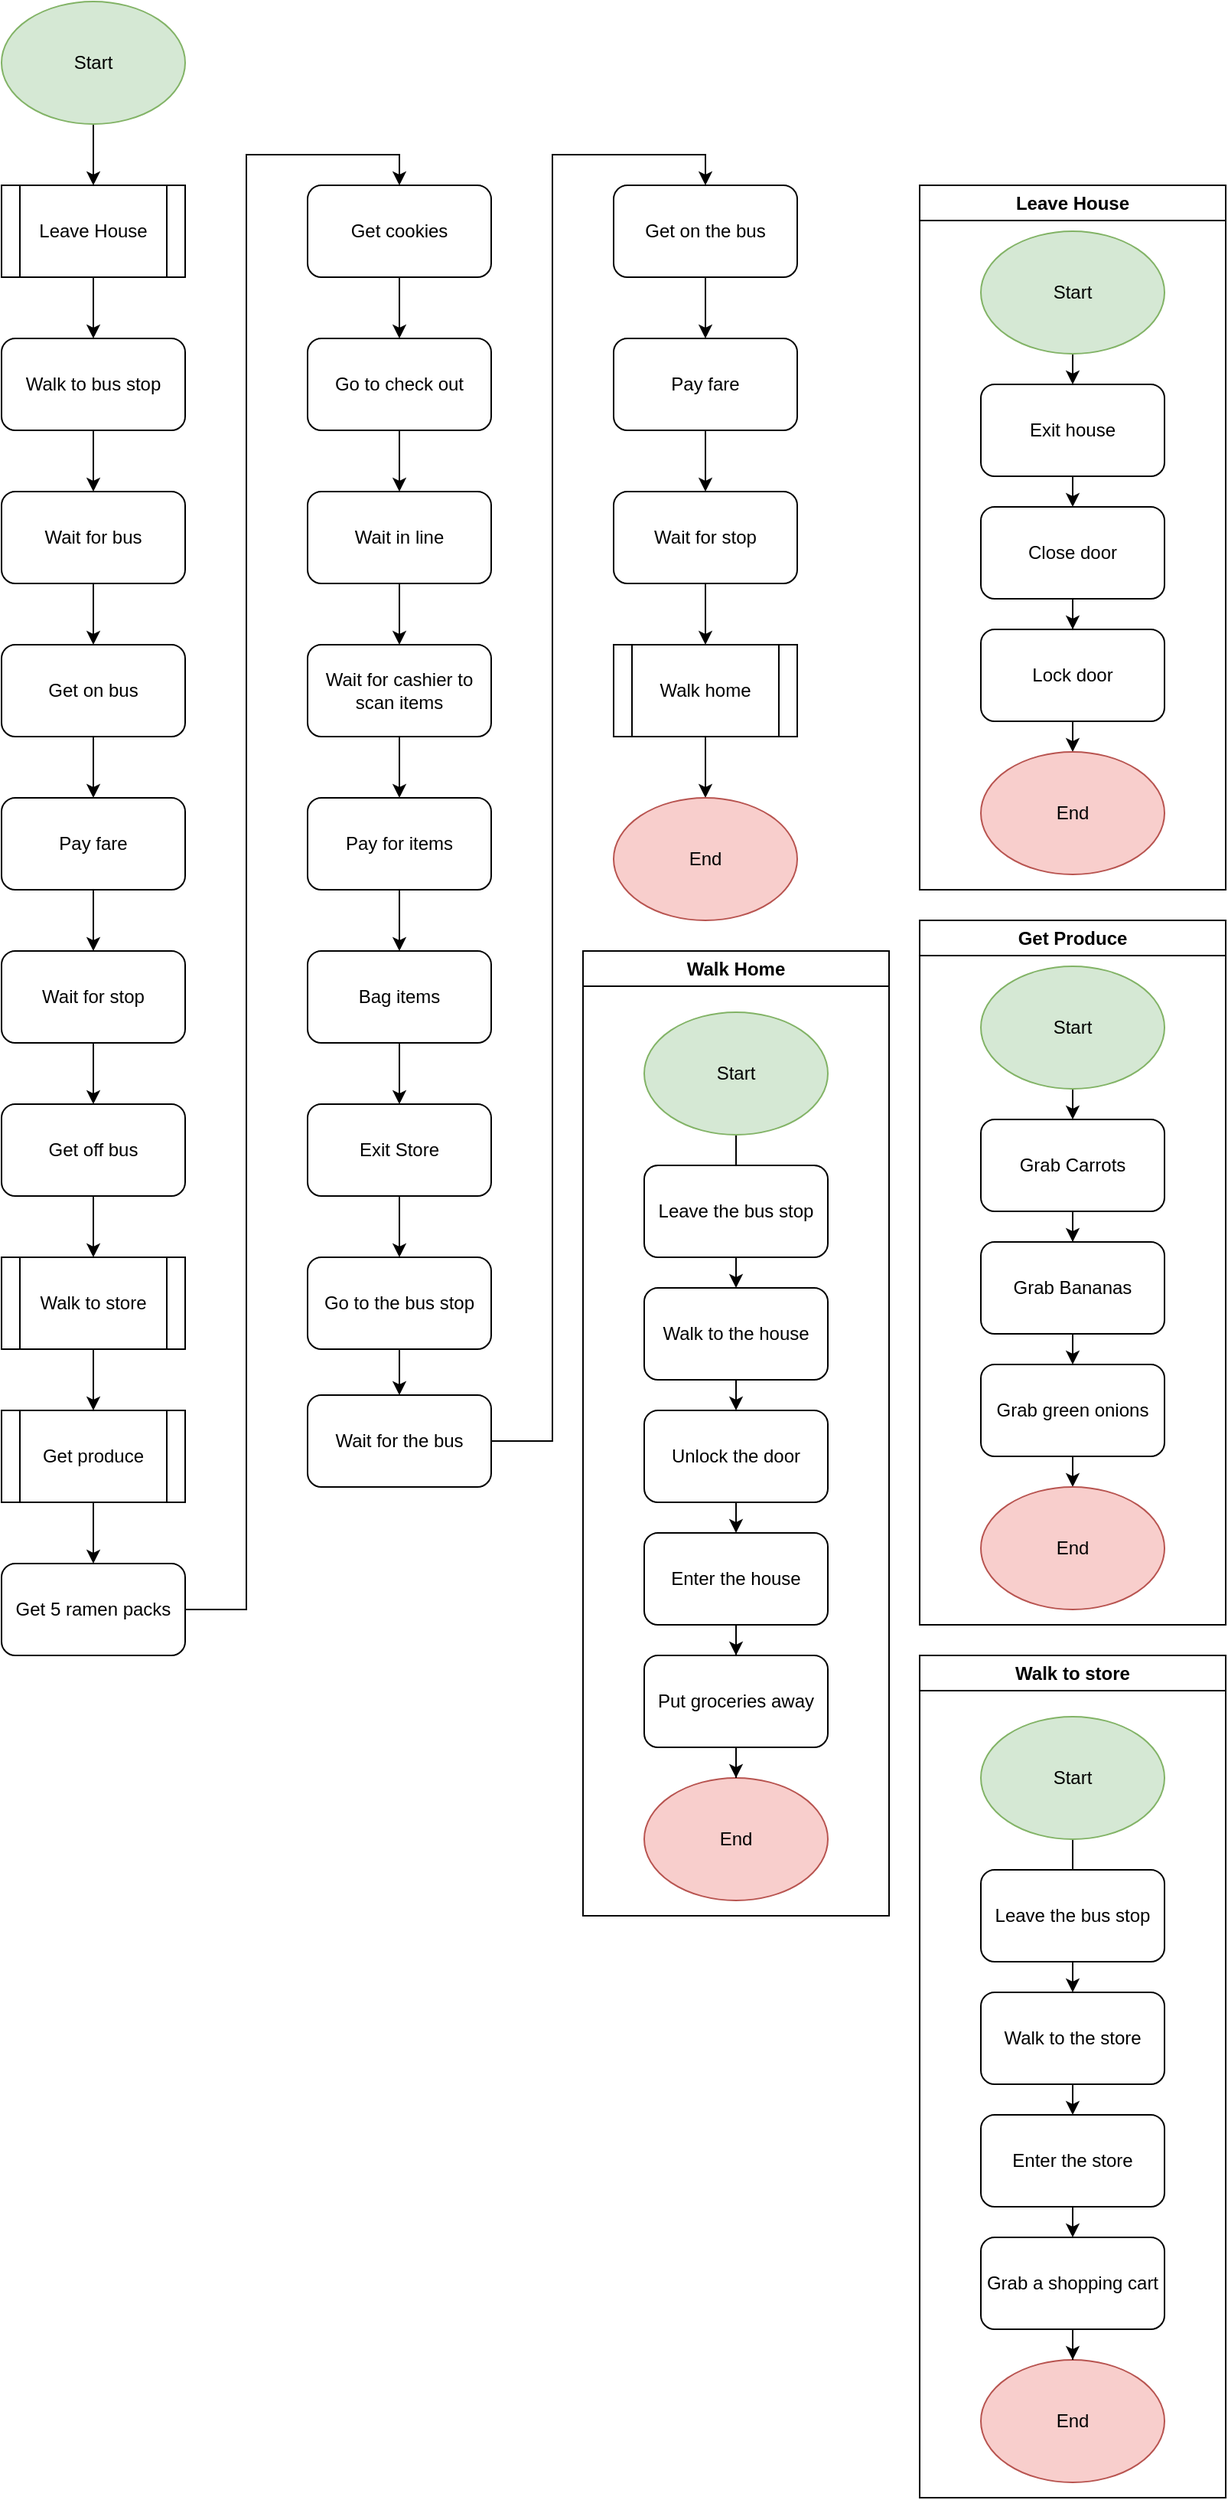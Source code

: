 <mxfile version="24.7.8">
  <diagram name="Page-1" id="khPCjBVJ-7Et0EiRvyvZ">
    <mxGraphModel dx="2963" dy="1580" grid="1" gridSize="10" guides="1" tooltips="1" connect="1" arrows="1" fold="1" page="1" pageScale="1" pageWidth="850" pageHeight="1100" math="0" shadow="0">
      <root>
        <mxCell id="0" />
        <mxCell id="1" parent="0" />
        <mxCell id="ouQW3pGmZeGJbq3zhIi6-48" style="edgeStyle=orthogonalEdgeStyle;rounded=0;orthogonalLoop=1;jettySize=auto;html=1;exitX=0.5;exitY=1;exitDx=0;exitDy=0;entryX=0.5;entryY=0;entryDx=0;entryDy=0;" edge="1" parent="1" source="ouQW3pGmZeGJbq3zhIi6-1" target="ouQW3pGmZeGJbq3zhIi6-2">
          <mxGeometry relative="1" as="geometry" />
        </mxCell>
        <mxCell id="ouQW3pGmZeGJbq3zhIi6-1" value="Start" style="ellipse;whiteSpace=wrap;html=1;fillColor=#d5e8d4;strokeColor=#82b366;" vertex="1" parent="1">
          <mxGeometry width="120" height="80" as="geometry" />
        </mxCell>
        <mxCell id="ouQW3pGmZeGJbq3zhIi6-49" value="" style="edgeStyle=orthogonalEdgeStyle;rounded=0;orthogonalLoop=1;jettySize=auto;html=1;" edge="1" parent="1" source="ouQW3pGmZeGJbq3zhIi6-2" target="ouQW3pGmZeGJbq3zhIi6-3">
          <mxGeometry relative="1" as="geometry" />
        </mxCell>
        <mxCell id="ouQW3pGmZeGJbq3zhIi6-2" value="Leave House" style="shape=process;whiteSpace=wrap;html=1;backgroundOutline=1;" vertex="1" parent="1">
          <mxGeometry y="120" width="120" height="60" as="geometry" />
        </mxCell>
        <mxCell id="ouQW3pGmZeGJbq3zhIi6-50" value="" style="edgeStyle=orthogonalEdgeStyle;rounded=0;orthogonalLoop=1;jettySize=auto;html=1;" edge="1" parent="1" source="ouQW3pGmZeGJbq3zhIi6-3" target="ouQW3pGmZeGJbq3zhIi6-4">
          <mxGeometry relative="1" as="geometry" />
        </mxCell>
        <mxCell id="ouQW3pGmZeGJbq3zhIi6-3" value="Walk to bus stop" style="rounded=1;whiteSpace=wrap;html=1;" vertex="1" parent="1">
          <mxGeometry y="220" width="120" height="60" as="geometry" />
        </mxCell>
        <mxCell id="ouQW3pGmZeGJbq3zhIi6-51" value="" style="edgeStyle=orthogonalEdgeStyle;rounded=0;orthogonalLoop=1;jettySize=auto;html=1;" edge="1" parent="1" source="ouQW3pGmZeGJbq3zhIi6-4" target="ouQW3pGmZeGJbq3zhIi6-5">
          <mxGeometry relative="1" as="geometry" />
        </mxCell>
        <mxCell id="ouQW3pGmZeGJbq3zhIi6-4" value="Wait for bus" style="rounded=1;whiteSpace=wrap;html=1;" vertex="1" parent="1">
          <mxGeometry y="320" width="120" height="60" as="geometry" />
        </mxCell>
        <mxCell id="ouQW3pGmZeGJbq3zhIi6-52" value="" style="edgeStyle=orthogonalEdgeStyle;rounded=0;orthogonalLoop=1;jettySize=auto;html=1;" edge="1" parent="1" source="ouQW3pGmZeGJbq3zhIi6-5" target="ouQW3pGmZeGJbq3zhIi6-6">
          <mxGeometry relative="1" as="geometry" />
        </mxCell>
        <mxCell id="ouQW3pGmZeGJbq3zhIi6-5" value="Get on bus" style="rounded=1;whiteSpace=wrap;html=1;" vertex="1" parent="1">
          <mxGeometry y="420" width="120" height="60" as="geometry" />
        </mxCell>
        <mxCell id="ouQW3pGmZeGJbq3zhIi6-53" value="" style="edgeStyle=orthogonalEdgeStyle;rounded=0;orthogonalLoop=1;jettySize=auto;html=1;" edge="1" parent="1" source="ouQW3pGmZeGJbq3zhIi6-6" target="ouQW3pGmZeGJbq3zhIi6-7">
          <mxGeometry relative="1" as="geometry" />
        </mxCell>
        <mxCell id="ouQW3pGmZeGJbq3zhIi6-6" value="Pay fare" style="rounded=1;whiteSpace=wrap;html=1;" vertex="1" parent="1">
          <mxGeometry y="520" width="120" height="60" as="geometry" />
        </mxCell>
        <mxCell id="ouQW3pGmZeGJbq3zhIi6-54" value="" style="edgeStyle=orthogonalEdgeStyle;rounded=0;orthogonalLoop=1;jettySize=auto;html=1;" edge="1" parent="1" source="ouQW3pGmZeGJbq3zhIi6-7" target="ouQW3pGmZeGJbq3zhIi6-8">
          <mxGeometry relative="1" as="geometry" />
        </mxCell>
        <mxCell id="ouQW3pGmZeGJbq3zhIi6-7" value="Wait for stop" style="rounded=1;whiteSpace=wrap;html=1;" vertex="1" parent="1">
          <mxGeometry y="620" width="120" height="60" as="geometry" />
        </mxCell>
        <mxCell id="ouQW3pGmZeGJbq3zhIi6-75" value="" style="edgeStyle=orthogonalEdgeStyle;rounded=0;orthogonalLoop=1;jettySize=auto;html=1;" edge="1" parent="1" source="ouQW3pGmZeGJbq3zhIi6-8" target="ouQW3pGmZeGJbq3zhIi6-72">
          <mxGeometry relative="1" as="geometry" />
        </mxCell>
        <mxCell id="ouQW3pGmZeGJbq3zhIi6-8" value="Get off bus" style="rounded=1;whiteSpace=wrap;html=1;" vertex="1" parent="1">
          <mxGeometry y="720" width="120" height="60" as="geometry" />
        </mxCell>
        <mxCell id="ouQW3pGmZeGJbq3zhIi6-76" value="" style="edgeStyle=orthogonalEdgeStyle;rounded=0;orthogonalLoop=1;jettySize=auto;html=1;" edge="1" parent="1" source="ouQW3pGmZeGJbq3zhIi6-11" target="ouQW3pGmZeGJbq3zhIi6-12">
          <mxGeometry relative="1" as="geometry" />
        </mxCell>
        <mxCell id="ouQW3pGmZeGJbq3zhIi6-11" value="Get produce" style="shape=process;whiteSpace=wrap;html=1;backgroundOutline=1;" vertex="1" parent="1">
          <mxGeometry y="920" width="120" height="60" as="geometry" />
        </mxCell>
        <mxCell id="ouQW3pGmZeGJbq3zhIi6-77" style="edgeStyle=orthogonalEdgeStyle;rounded=0;orthogonalLoop=1;jettySize=auto;html=1;exitX=1;exitY=0.5;exitDx=0;exitDy=0;entryX=0.5;entryY=0;entryDx=0;entryDy=0;" edge="1" parent="1" source="ouQW3pGmZeGJbq3zhIi6-12" target="ouQW3pGmZeGJbq3zhIi6-13">
          <mxGeometry relative="1" as="geometry" />
        </mxCell>
        <mxCell id="ouQW3pGmZeGJbq3zhIi6-12" value="Get 5 ramen packs" style="rounded=1;whiteSpace=wrap;html=1;" vertex="1" parent="1">
          <mxGeometry y="1020" width="120" height="60" as="geometry" />
        </mxCell>
        <mxCell id="ouQW3pGmZeGJbq3zhIi6-60" value="" style="edgeStyle=orthogonalEdgeStyle;rounded=0;orthogonalLoop=1;jettySize=auto;html=1;" edge="1" parent="1" source="ouQW3pGmZeGJbq3zhIi6-13" target="ouQW3pGmZeGJbq3zhIi6-14">
          <mxGeometry relative="1" as="geometry" />
        </mxCell>
        <mxCell id="ouQW3pGmZeGJbq3zhIi6-13" value="Get cookies" style="rounded=1;whiteSpace=wrap;html=1;" vertex="1" parent="1">
          <mxGeometry x="200" y="120" width="120" height="60" as="geometry" />
        </mxCell>
        <mxCell id="ouQW3pGmZeGJbq3zhIi6-61" value="" style="edgeStyle=orthogonalEdgeStyle;rounded=0;orthogonalLoop=1;jettySize=auto;html=1;" edge="1" parent="1" source="ouQW3pGmZeGJbq3zhIi6-14" target="ouQW3pGmZeGJbq3zhIi6-15">
          <mxGeometry relative="1" as="geometry" />
        </mxCell>
        <mxCell id="ouQW3pGmZeGJbq3zhIi6-14" value="Go to check out" style="rounded=1;whiteSpace=wrap;html=1;" vertex="1" parent="1">
          <mxGeometry x="200" y="220" width="120" height="60" as="geometry" />
        </mxCell>
        <mxCell id="ouQW3pGmZeGJbq3zhIi6-62" value="" style="edgeStyle=orthogonalEdgeStyle;rounded=0;orthogonalLoop=1;jettySize=auto;html=1;" edge="1" parent="1" source="ouQW3pGmZeGJbq3zhIi6-15" target="ouQW3pGmZeGJbq3zhIi6-16">
          <mxGeometry relative="1" as="geometry" />
        </mxCell>
        <mxCell id="ouQW3pGmZeGJbq3zhIi6-15" value="Wait in line" style="rounded=1;whiteSpace=wrap;html=1;" vertex="1" parent="1">
          <mxGeometry x="200" y="320" width="120" height="60" as="geometry" />
        </mxCell>
        <mxCell id="ouQW3pGmZeGJbq3zhIi6-63" value="" style="edgeStyle=orthogonalEdgeStyle;rounded=0;orthogonalLoop=1;jettySize=auto;html=1;" edge="1" parent="1" source="ouQW3pGmZeGJbq3zhIi6-16" target="ouQW3pGmZeGJbq3zhIi6-17">
          <mxGeometry relative="1" as="geometry" />
        </mxCell>
        <mxCell id="ouQW3pGmZeGJbq3zhIi6-16" value="Wait for cashier to scan items" style="rounded=1;whiteSpace=wrap;html=1;" vertex="1" parent="1">
          <mxGeometry x="200" y="420" width="120" height="60" as="geometry" />
        </mxCell>
        <mxCell id="ouQW3pGmZeGJbq3zhIi6-64" value="" style="edgeStyle=orthogonalEdgeStyle;rounded=0;orthogonalLoop=1;jettySize=auto;html=1;" edge="1" parent="1" source="ouQW3pGmZeGJbq3zhIi6-17" target="ouQW3pGmZeGJbq3zhIi6-18">
          <mxGeometry relative="1" as="geometry" />
        </mxCell>
        <mxCell id="ouQW3pGmZeGJbq3zhIi6-17" value="Pay for items" style="rounded=1;whiteSpace=wrap;html=1;" vertex="1" parent="1">
          <mxGeometry x="200" y="520" width="120" height="60" as="geometry" />
        </mxCell>
        <mxCell id="ouQW3pGmZeGJbq3zhIi6-65" value="" style="edgeStyle=orthogonalEdgeStyle;rounded=0;orthogonalLoop=1;jettySize=auto;html=1;" edge="1" parent="1" source="ouQW3pGmZeGJbq3zhIi6-18" target="ouQW3pGmZeGJbq3zhIi6-19">
          <mxGeometry relative="1" as="geometry" />
        </mxCell>
        <mxCell id="ouQW3pGmZeGJbq3zhIi6-18" value="Bag items" style="rounded=1;whiteSpace=wrap;html=1;" vertex="1" parent="1">
          <mxGeometry x="200" y="620" width="120" height="60" as="geometry" />
        </mxCell>
        <mxCell id="ouQW3pGmZeGJbq3zhIi6-66" value="" style="edgeStyle=orthogonalEdgeStyle;rounded=0;orthogonalLoop=1;jettySize=auto;html=1;" edge="1" parent="1" source="ouQW3pGmZeGJbq3zhIi6-19" target="ouQW3pGmZeGJbq3zhIi6-20">
          <mxGeometry relative="1" as="geometry" />
        </mxCell>
        <mxCell id="ouQW3pGmZeGJbq3zhIi6-19" value="Exit Store" style="rounded=1;whiteSpace=wrap;html=1;" vertex="1" parent="1">
          <mxGeometry x="200" y="720" width="120" height="60" as="geometry" />
        </mxCell>
        <mxCell id="ouQW3pGmZeGJbq3zhIi6-67" value="" style="edgeStyle=orthogonalEdgeStyle;rounded=0;orthogonalLoop=1;jettySize=auto;html=1;" edge="1" parent="1" source="ouQW3pGmZeGJbq3zhIi6-20" target="ouQW3pGmZeGJbq3zhIi6-21">
          <mxGeometry relative="1" as="geometry" />
        </mxCell>
        <mxCell id="ouQW3pGmZeGJbq3zhIi6-20" value="Go to the bus stop" style="rounded=1;whiteSpace=wrap;html=1;" vertex="1" parent="1">
          <mxGeometry x="200" y="820" width="120" height="60" as="geometry" />
        </mxCell>
        <mxCell id="ouQW3pGmZeGJbq3zhIi6-68" style="edgeStyle=orthogonalEdgeStyle;rounded=0;orthogonalLoop=1;jettySize=auto;html=1;exitX=1;exitY=0.5;exitDx=0;exitDy=0;entryX=0.5;entryY=0;entryDx=0;entryDy=0;" edge="1" parent="1" source="ouQW3pGmZeGJbq3zhIi6-21" target="ouQW3pGmZeGJbq3zhIi6-22">
          <mxGeometry relative="1" as="geometry" />
        </mxCell>
        <mxCell id="ouQW3pGmZeGJbq3zhIi6-21" value="Wait for the bus" style="rounded=1;whiteSpace=wrap;html=1;" vertex="1" parent="1">
          <mxGeometry x="200" y="910" width="120" height="60" as="geometry" />
        </mxCell>
        <mxCell id="ouQW3pGmZeGJbq3zhIi6-69" value="" style="edgeStyle=orthogonalEdgeStyle;rounded=0;orthogonalLoop=1;jettySize=auto;html=1;" edge="1" parent="1" source="ouQW3pGmZeGJbq3zhIi6-22" target="ouQW3pGmZeGJbq3zhIi6-23">
          <mxGeometry relative="1" as="geometry" />
        </mxCell>
        <mxCell id="ouQW3pGmZeGJbq3zhIi6-22" value="Get on the bus" style="rounded=1;whiteSpace=wrap;html=1;" vertex="1" parent="1">
          <mxGeometry x="400" y="120" width="120" height="60" as="geometry" />
        </mxCell>
        <mxCell id="ouQW3pGmZeGJbq3zhIi6-70" value="" style="edgeStyle=orthogonalEdgeStyle;rounded=0;orthogonalLoop=1;jettySize=auto;html=1;" edge="1" parent="1" source="ouQW3pGmZeGJbq3zhIi6-23" target="ouQW3pGmZeGJbq3zhIi6-24">
          <mxGeometry relative="1" as="geometry" />
        </mxCell>
        <mxCell id="ouQW3pGmZeGJbq3zhIi6-23" value="Pay fare" style="rounded=1;whiteSpace=wrap;html=1;" vertex="1" parent="1">
          <mxGeometry x="400" y="220" width="120" height="60" as="geometry" />
        </mxCell>
        <mxCell id="ouQW3pGmZeGJbq3zhIi6-71" value="" style="edgeStyle=orthogonalEdgeStyle;rounded=0;orthogonalLoop=1;jettySize=auto;html=1;" edge="1" parent="1" source="ouQW3pGmZeGJbq3zhIi6-24" target="ouQW3pGmZeGJbq3zhIi6-26">
          <mxGeometry relative="1" as="geometry" />
        </mxCell>
        <mxCell id="ouQW3pGmZeGJbq3zhIi6-24" value="Wait for stop" style="rounded=1;whiteSpace=wrap;html=1;" vertex="1" parent="1">
          <mxGeometry x="400" y="320" width="120" height="60" as="geometry" />
        </mxCell>
        <mxCell id="ouQW3pGmZeGJbq3zhIi6-87" value="" style="edgeStyle=orthogonalEdgeStyle;rounded=0;orthogonalLoop=1;jettySize=auto;html=1;" edge="1" parent="1" source="ouQW3pGmZeGJbq3zhIi6-26" target="ouQW3pGmZeGJbq3zhIi6-86">
          <mxGeometry relative="1" as="geometry" />
        </mxCell>
        <mxCell id="ouQW3pGmZeGJbq3zhIi6-26" value="Walk home" style="shape=process;whiteSpace=wrap;html=1;backgroundOutline=1;" vertex="1" parent="1">
          <mxGeometry x="400" y="420" width="120" height="60" as="geometry" />
        </mxCell>
        <mxCell id="ouQW3pGmZeGJbq3zhIi6-27" value="Leave House" style="swimlane;whiteSpace=wrap;html=1;" vertex="1" parent="1">
          <mxGeometry x="600" y="120" width="200" height="460" as="geometry" />
        </mxCell>
        <mxCell id="ouQW3pGmZeGJbq3zhIi6-40" style="edgeStyle=orthogonalEdgeStyle;rounded=0;orthogonalLoop=1;jettySize=auto;html=1;exitX=0.5;exitY=1;exitDx=0;exitDy=0;entryX=0.5;entryY=0;entryDx=0;entryDy=0;" edge="1" parent="ouQW3pGmZeGJbq3zhIi6-27" source="ouQW3pGmZeGJbq3zhIi6-28" target="ouQW3pGmZeGJbq3zhIi6-29">
          <mxGeometry relative="1" as="geometry" />
        </mxCell>
        <mxCell id="ouQW3pGmZeGJbq3zhIi6-28" value="Start" style="ellipse;whiteSpace=wrap;html=1;fillColor=#d5e8d4;strokeColor=#82b366;" vertex="1" parent="ouQW3pGmZeGJbq3zhIi6-27">
          <mxGeometry x="40" y="30" width="120" height="80" as="geometry" />
        </mxCell>
        <mxCell id="ouQW3pGmZeGJbq3zhIi6-41" style="edgeStyle=orthogonalEdgeStyle;rounded=0;orthogonalLoop=1;jettySize=auto;html=1;exitX=0.5;exitY=1;exitDx=0;exitDy=0;entryX=0.5;entryY=0;entryDx=0;entryDy=0;" edge="1" parent="ouQW3pGmZeGJbq3zhIi6-27" source="ouQW3pGmZeGJbq3zhIi6-29" target="ouQW3pGmZeGJbq3zhIi6-30">
          <mxGeometry relative="1" as="geometry" />
        </mxCell>
        <mxCell id="ouQW3pGmZeGJbq3zhIi6-29" value="Exit house" style="rounded=1;whiteSpace=wrap;html=1;" vertex="1" parent="ouQW3pGmZeGJbq3zhIi6-27">
          <mxGeometry x="40" y="130" width="120" height="60" as="geometry" />
        </mxCell>
        <mxCell id="ouQW3pGmZeGJbq3zhIi6-42" style="edgeStyle=orthogonalEdgeStyle;rounded=0;orthogonalLoop=1;jettySize=auto;html=1;exitX=0.5;exitY=1;exitDx=0;exitDy=0;" edge="1" parent="ouQW3pGmZeGJbq3zhIi6-27" source="ouQW3pGmZeGJbq3zhIi6-30" target="ouQW3pGmZeGJbq3zhIi6-31">
          <mxGeometry relative="1" as="geometry" />
        </mxCell>
        <mxCell id="ouQW3pGmZeGJbq3zhIi6-30" value="Close door" style="rounded=1;whiteSpace=wrap;html=1;" vertex="1" parent="ouQW3pGmZeGJbq3zhIi6-27">
          <mxGeometry x="40" y="210" width="120" height="60" as="geometry" />
        </mxCell>
        <mxCell id="ouQW3pGmZeGJbq3zhIi6-43" style="edgeStyle=orthogonalEdgeStyle;rounded=0;orthogonalLoop=1;jettySize=auto;html=1;exitX=0.5;exitY=1;exitDx=0;exitDy=0;entryX=0.5;entryY=0;entryDx=0;entryDy=0;" edge="1" parent="ouQW3pGmZeGJbq3zhIi6-27" source="ouQW3pGmZeGJbq3zhIi6-31" target="ouQW3pGmZeGJbq3zhIi6-33">
          <mxGeometry relative="1" as="geometry" />
        </mxCell>
        <mxCell id="ouQW3pGmZeGJbq3zhIi6-31" value="Lock door" style="rounded=1;whiteSpace=wrap;html=1;" vertex="1" parent="ouQW3pGmZeGJbq3zhIi6-27">
          <mxGeometry x="40" y="290" width="120" height="60" as="geometry" />
        </mxCell>
        <mxCell id="ouQW3pGmZeGJbq3zhIi6-33" value="End" style="ellipse;whiteSpace=wrap;html=1;fillColor=#f8cecc;strokeColor=#b85450;" vertex="1" parent="ouQW3pGmZeGJbq3zhIi6-27">
          <mxGeometry x="40" y="370" width="120" height="80" as="geometry" />
        </mxCell>
        <mxCell id="ouQW3pGmZeGJbq3zhIi6-34" value="Get Produce" style="swimlane;whiteSpace=wrap;html=1;" vertex="1" parent="1">
          <mxGeometry x="600" y="600" width="200" height="460" as="geometry" />
        </mxCell>
        <mxCell id="ouQW3pGmZeGJbq3zhIi6-44" style="edgeStyle=orthogonalEdgeStyle;rounded=0;orthogonalLoop=1;jettySize=auto;html=1;exitX=0.5;exitY=1;exitDx=0;exitDy=0;entryX=0.5;entryY=0;entryDx=0;entryDy=0;" edge="1" parent="ouQW3pGmZeGJbq3zhIi6-34" source="ouQW3pGmZeGJbq3zhIi6-35" target="ouQW3pGmZeGJbq3zhIi6-36">
          <mxGeometry relative="1" as="geometry" />
        </mxCell>
        <mxCell id="ouQW3pGmZeGJbq3zhIi6-35" value="Start" style="ellipse;whiteSpace=wrap;html=1;fillColor=#d5e8d4;strokeColor=#82b366;" vertex="1" parent="ouQW3pGmZeGJbq3zhIi6-34">
          <mxGeometry x="40" y="30" width="120" height="80" as="geometry" />
        </mxCell>
        <mxCell id="ouQW3pGmZeGJbq3zhIi6-45" style="edgeStyle=orthogonalEdgeStyle;rounded=0;orthogonalLoop=1;jettySize=auto;html=1;exitX=0.5;exitY=1;exitDx=0;exitDy=0;" edge="1" parent="ouQW3pGmZeGJbq3zhIi6-34" source="ouQW3pGmZeGJbq3zhIi6-36" target="ouQW3pGmZeGJbq3zhIi6-37">
          <mxGeometry relative="1" as="geometry" />
        </mxCell>
        <mxCell id="ouQW3pGmZeGJbq3zhIi6-36" value="Grab Carrots" style="rounded=1;whiteSpace=wrap;html=1;" vertex="1" parent="ouQW3pGmZeGJbq3zhIi6-34">
          <mxGeometry x="40" y="130" width="120" height="60" as="geometry" />
        </mxCell>
        <mxCell id="ouQW3pGmZeGJbq3zhIi6-46" style="edgeStyle=orthogonalEdgeStyle;rounded=0;orthogonalLoop=1;jettySize=auto;html=1;exitX=0.5;exitY=1;exitDx=0;exitDy=0;entryX=0.5;entryY=0;entryDx=0;entryDy=0;" edge="1" parent="ouQW3pGmZeGJbq3zhIi6-34" source="ouQW3pGmZeGJbq3zhIi6-37" target="ouQW3pGmZeGJbq3zhIi6-38">
          <mxGeometry relative="1" as="geometry" />
        </mxCell>
        <mxCell id="ouQW3pGmZeGJbq3zhIi6-37" value="Grab Bananas" style="rounded=1;whiteSpace=wrap;html=1;" vertex="1" parent="ouQW3pGmZeGJbq3zhIi6-34">
          <mxGeometry x="40" y="210" width="120" height="60" as="geometry" />
        </mxCell>
        <mxCell id="ouQW3pGmZeGJbq3zhIi6-47" style="edgeStyle=orthogonalEdgeStyle;rounded=0;orthogonalLoop=1;jettySize=auto;html=1;exitX=0.5;exitY=1;exitDx=0;exitDy=0;entryX=0.5;entryY=0;entryDx=0;entryDy=0;" edge="1" parent="ouQW3pGmZeGJbq3zhIi6-34" source="ouQW3pGmZeGJbq3zhIi6-38" target="ouQW3pGmZeGJbq3zhIi6-39">
          <mxGeometry relative="1" as="geometry" />
        </mxCell>
        <mxCell id="ouQW3pGmZeGJbq3zhIi6-38" value="Grab green onions" style="rounded=1;whiteSpace=wrap;html=1;" vertex="1" parent="ouQW3pGmZeGJbq3zhIi6-34">
          <mxGeometry x="40" y="290" width="120" height="60" as="geometry" />
        </mxCell>
        <mxCell id="ouQW3pGmZeGJbq3zhIi6-39" value="End" style="ellipse;whiteSpace=wrap;html=1;fillColor=#f8cecc;strokeColor=#b85450;" vertex="1" parent="ouQW3pGmZeGJbq3zhIi6-34">
          <mxGeometry x="40" y="370" width="120" height="80" as="geometry" />
        </mxCell>
        <mxCell id="ouQW3pGmZeGJbq3zhIi6-78" value="" style="edgeStyle=orthogonalEdgeStyle;rounded=0;orthogonalLoop=1;jettySize=auto;html=1;" edge="1" parent="1" source="ouQW3pGmZeGJbq3zhIi6-72" target="ouQW3pGmZeGJbq3zhIi6-11">
          <mxGeometry relative="1" as="geometry" />
        </mxCell>
        <mxCell id="ouQW3pGmZeGJbq3zhIi6-72" value="Walk to store" style="shape=process;whiteSpace=wrap;html=1;backgroundOutline=1;" vertex="1" parent="1">
          <mxGeometry y="820" width="120" height="60" as="geometry" />
        </mxCell>
        <mxCell id="ouQW3pGmZeGJbq3zhIi6-79" value="Walk to store" style="swimlane;whiteSpace=wrap;html=1;" vertex="1" parent="1">
          <mxGeometry x="600" y="1080" width="200" height="550" as="geometry" />
        </mxCell>
        <mxCell id="ouQW3pGmZeGJbq3zhIi6-95" value="" style="edgeStyle=orthogonalEdgeStyle;rounded=0;orthogonalLoop=1;jettySize=auto;html=1;" edge="1" parent="ouQW3pGmZeGJbq3zhIi6-79" source="ouQW3pGmZeGJbq3zhIi6-80" target="ouQW3pGmZeGJbq3zhIi6-85">
          <mxGeometry relative="1" as="geometry" />
        </mxCell>
        <mxCell id="ouQW3pGmZeGJbq3zhIi6-80" value="Start" style="ellipse;whiteSpace=wrap;html=1;fillColor=#d5e8d4;strokeColor=#82b366;" vertex="1" parent="ouQW3pGmZeGJbq3zhIi6-79">
          <mxGeometry x="40" y="40" width="120" height="80" as="geometry" />
        </mxCell>
        <mxCell id="ouQW3pGmZeGJbq3zhIi6-81" value="End" style="ellipse;whiteSpace=wrap;html=1;fillColor=#f8cecc;strokeColor=#b85450;" vertex="1" parent="ouQW3pGmZeGJbq3zhIi6-79">
          <mxGeometry x="40" y="460" width="120" height="80" as="geometry" />
        </mxCell>
        <mxCell id="ouQW3pGmZeGJbq3zhIi6-100" style="edgeStyle=orthogonalEdgeStyle;rounded=0;orthogonalLoop=1;jettySize=auto;html=1;exitX=0.5;exitY=1;exitDx=0;exitDy=0;entryX=0.5;entryY=0;entryDx=0;entryDy=0;" edge="1" parent="ouQW3pGmZeGJbq3zhIi6-79" source="ouQW3pGmZeGJbq3zhIi6-82" target="ouQW3pGmZeGJbq3zhIi6-83">
          <mxGeometry relative="1" as="geometry" />
        </mxCell>
        <mxCell id="ouQW3pGmZeGJbq3zhIi6-82" value="Enter the store" style="rounded=1;whiteSpace=wrap;html=1;" vertex="1" parent="ouQW3pGmZeGJbq3zhIi6-79">
          <mxGeometry x="40" y="300" width="120" height="60" as="geometry" />
        </mxCell>
        <mxCell id="ouQW3pGmZeGJbq3zhIi6-111" value="" style="edgeStyle=orthogonalEdgeStyle;rounded=0;orthogonalLoop=1;jettySize=auto;html=1;" edge="1" parent="ouQW3pGmZeGJbq3zhIi6-79" source="ouQW3pGmZeGJbq3zhIi6-83" target="ouQW3pGmZeGJbq3zhIi6-81">
          <mxGeometry relative="1" as="geometry" />
        </mxCell>
        <mxCell id="ouQW3pGmZeGJbq3zhIi6-83" value="Grab a shopping cart" style="rounded=1;whiteSpace=wrap;html=1;" vertex="1" parent="ouQW3pGmZeGJbq3zhIi6-79">
          <mxGeometry x="40" y="380" width="120" height="60" as="geometry" />
        </mxCell>
        <mxCell id="ouQW3pGmZeGJbq3zhIi6-84" value="Leave the bus stop" style="rounded=1;whiteSpace=wrap;html=1;" vertex="1" parent="ouQW3pGmZeGJbq3zhIi6-79">
          <mxGeometry x="40" y="140" width="120" height="60" as="geometry" />
        </mxCell>
        <mxCell id="ouQW3pGmZeGJbq3zhIi6-99" style="edgeStyle=orthogonalEdgeStyle;rounded=0;orthogonalLoop=1;jettySize=auto;html=1;exitX=0.5;exitY=1;exitDx=0;exitDy=0;entryX=0.5;entryY=0;entryDx=0;entryDy=0;" edge="1" parent="ouQW3pGmZeGJbq3zhIi6-79" source="ouQW3pGmZeGJbq3zhIi6-85" target="ouQW3pGmZeGJbq3zhIi6-82">
          <mxGeometry relative="1" as="geometry" />
        </mxCell>
        <mxCell id="ouQW3pGmZeGJbq3zhIi6-85" value="Walk to the store" style="rounded=1;whiteSpace=wrap;html=1;" vertex="1" parent="ouQW3pGmZeGJbq3zhIi6-79">
          <mxGeometry x="40" y="220" width="120" height="60" as="geometry" />
        </mxCell>
        <mxCell id="ouQW3pGmZeGJbq3zhIi6-86" value="End" style="ellipse;whiteSpace=wrap;html=1;fillColor=#f8cecc;strokeColor=#b85450;" vertex="1" parent="1">
          <mxGeometry x="400" y="520" width="120" height="80" as="geometry" />
        </mxCell>
        <mxCell id="ouQW3pGmZeGJbq3zhIi6-101" value="Walk Home" style="swimlane;whiteSpace=wrap;html=1;" vertex="1" parent="1">
          <mxGeometry x="380" y="620" width="200" height="630" as="geometry" />
        </mxCell>
        <mxCell id="ouQW3pGmZeGJbq3zhIi6-102" value="" style="edgeStyle=orthogonalEdgeStyle;rounded=0;orthogonalLoop=1;jettySize=auto;html=1;" edge="1" parent="ouQW3pGmZeGJbq3zhIi6-101" source="ouQW3pGmZeGJbq3zhIi6-103" target="ouQW3pGmZeGJbq3zhIi6-110">
          <mxGeometry relative="1" as="geometry" />
        </mxCell>
        <mxCell id="ouQW3pGmZeGJbq3zhIi6-103" value="Start" style="ellipse;whiteSpace=wrap;html=1;fillColor=#d5e8d4;strokeColor=#82b366;" vertex="1" parent="ouQW3pGmZeGJbq3zhIi6-101">
          <mxGeometry x="40" y="40" width="120" height="80" as="geometry" />
        </mxCell>
        <mxCell id="ouQW3pGmZeGJbq3zhIi6-105" style="edgeStyle=orthogonalEdgeStyle;rounded=0;orthogonalLoop=1;jettySize=auto;html=1;exitX=0.5;exitY=1;exitDx=0;exitDy=0;entryX=0.5;entryY=0;entryDx=0;entryDy=0;" edge="1" parent="ouQW3pGmZeGJbq3zhIi6-101" source="ouQW3pGmZeGJbq3zhIi6-106" target="ouQW3pGmZeGJbq3zhIi6-107">
          <mxGeometry relative="1" as="geometry" />
        </mxCell>
        <mxCell id="ouQW3pGmZeGJbq3zhIi6-106" value="Unlock the door" style="rounded=1;whiteSpace=wrap;html=1;" vertex="1" parent="ouQW3pGmZeGJbq3zhIi6-101">
          <mxGeometry x="40" y="300" width="120" height="60" as="geometry" />
        </mxCell>
        <mxCell id="ouQW3pGmZeGJbq3zhIi6-114" value="" style="edgeStyle=orthogonalEdgeStyle;rounded=0;orthogonalLoop=1;jettySize=auto;html=1;" edge="1" parent="ouQW3pGmZeGJbq3zhIi6-101" source="ouQW3pGmZeGJbq3zhIi6-107" target="ouQW3pGmZeGJbq3zhIi6-113">
          <mxGeometry relative="1" as="geometry" />
        </mxCell>
        <mxCell id="ouQW3pGmZeGJbq3zhIi6-107" value="Enter the house" style="rounded=1;whiteSpace=wrap;html=1;" vertex="1" parent="ouQW3pGmZeGJbq3zhIi6-101">
          <mxGeometry x="40" y="380" width="120" height="60" as="geometry" />
        </mxCell>
        <mxCell id="ouQW3pGmZeGJbq3zhIi6-108" value="Leave the bus stop" style="rounded=1;whiteSpace=wrap;html=1;" vertex="1" parent="ouQW3pGmZeGJbq3zhIi6-101">
          <mxGeometry x="40" y="140" width="120" height="60" as="geometry" />
        </mxCell>
        <mxCell id="ouQW3pGmZeGJbq3zhIi6-109" style="edgeStyle=orthogonalEdgeStyle;rounded=0;orthogonalLoop=1;jettySize=auto;html=1;exitX=0.5;exitY=1;exitDx=0;exitDy=0;entryX=0.5;entryY=0;entryDx=0;entryDy=0;" edge="1" parent="ouQW3pGmZeGJbq3zhIi6-101" source="ouQW3pGmZeGJbq3zhIi6-110" target="ouQW3pGmZeGJbq3zhIi6-106">
          <mxGeometry relative="1" as="geometry" />
        </mxCell>
        <mxCell id="ouQW3pGmZeGJbq3zhIi6-110" value="Walk to the house" style="rounded=1;whiteSpace=wrap;html=1;" vertex="1" parent="ouQW3pGmZeGJbq3zhIi6-101">
          <mxGeometry x="40" y="220" width="120" height="60" as="geometry" />
        </mxCell>
        <mxCell id="ouQW3pGmZeGJbq3zhIi6-113" value="Put groceries away" style="rounded=1;whiteSpace=wrap;html=1;" vertex="1" parent="ouQW3pGmZeGJbq3zhIi6-101">
          <mxGeometry x="40" y="460" width="120" height="60" as="geometry" />
        </mxCell>
        <mxCell id="ouQW3pGmZeGJbq3zhIi6-104" value="End" style="ellipse;whiteSpace=wrap;html=1;fillColor=#f8cecc;strokeColor=#b85450;" vertex="1" parent="ouQW3pGmZeGJbq3zhIi6-101">
          <mxGeometry x="40" y="540" width="120" height="80" as="geometry" />
        </mxCell>
        <mxCell id="ouQW3pGmZeGJbq3zhIi6-115" value="" style="edgeStyle=orthogonalEdgeStyle;rounded=0;orthogonalLoop=1;jettySize=auto;html=1;" edge="1" parent="ouQW3pGmZeGJbq3zhIi6-101" source="ouQW3pGmZeGJbq3zhIi6-113" target="ouQW3pGmZeGJbq3zhIi6-104">
          <mxGeometry relative="1" as="geometry" />
        </mxCell>
      </root>
    </mxGraphModel>
  </diagram>
</mxfile>
